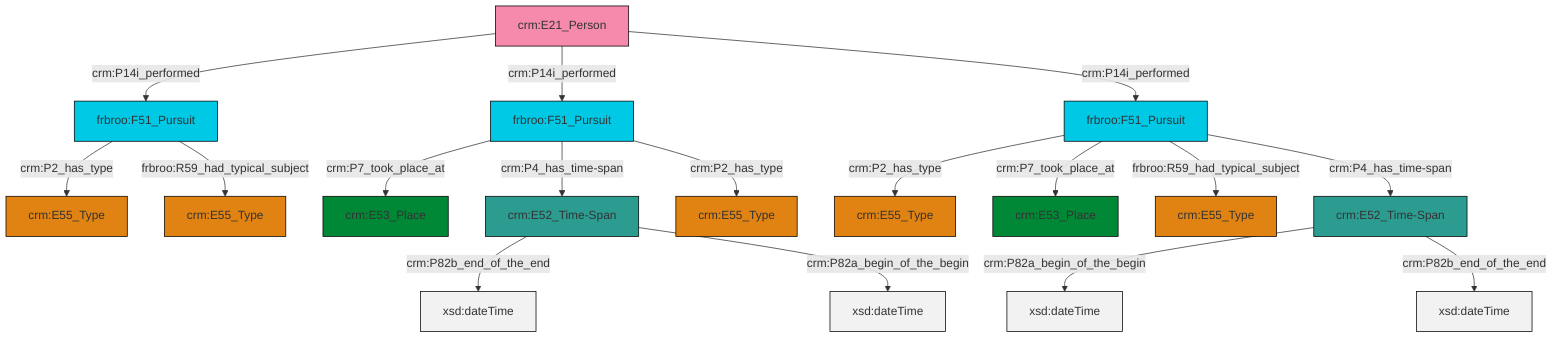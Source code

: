 graph TD
classDef Literal fill:#f2f2f2,stroke:#000000;
classDef CRM_Entity fill:#FFFFFF,stroke:#000000;
classDef Temporal_Entity fill:#00C9E6, stroke:#000000;
classDef Type fill:#E18312, stroke:#000000;
classDef Time-Span fill:#2C9C91, stroke:#000000;
classDef Appellation fill:#FFEB7F, stroke:#000000;
classDef Place fill:#008836, stroke:#000000;
classDef Persistent_Item fill:#B266B2, stroke:#000000;
classDef Conceptual_Object fill:#FFD700, stroke:#000000;
classDef Physical_Thing fill:#D2B48C, stroke:#000000;
classDef Actor fill:#f58aad, stroke:#000000;
classDef PC_Classes fill:#4ce600, stroke:#000000;
classDef Multi fill:#cccccc,stroke:#000000;

11["frbroo:F51_Pursuit"]:::Temporal_Entity -->|crm:P2_has_type| 4["crm:E55_Type"]:::Type
6["crm:E52_Time-Span"]:::Time-Span -->|crm:P82a_begin_of_the_begin| 12[xsd:dateTime]:::Literal
9["frbroo:F51_Pursuit"]:::Temporal_Entity -->|crm:P7_took_place_at| 15["crm:E53_Place"]:::Place
18["crm:E52_Time-Span"]:::Time-Span -->|crm:P82b_end_of_the_end| 19[xsd:dateTime]:::Literal
13["frbroo:F51_Pursuit"]:::Temporal_Entity -->|crm:P2_has_type| 20["crm:E55_Type"]:::Type
0["crm:E21_Person"]:::Actor -->|crm:P14i_performed| 13["frbroo:F51_Pursuit"]:::Temporal_Entity
18["crm:E52_Time-Span"]:::Time-Span -->|crm:P82a_begin_of_the_begin| 24[xsd:dateTime]:::Literal
11["frbroo:F51_Pursuit"]:::Temporal_Entity -->|crm:P7_took_place_at| 16["crm:E53_Place"]:::Place
13["frbroo:F51_Pursuit"]:::Temporal_Entity -->|frbroo:R59_had_typical_subject| 26["crm:E55_Type"]:::Type
11["frbroo:F51_Pursuit"]:::Temporal_Entity -->|frbroo:R59_had_typical_subject| 22["crm:E55_Type"]:::Type
9["frbroo:F51_Pursuit"]:::Temporal_Entity -->|crm:P4_has_time-span| 18["crm:E52_Time-Span"]:::Time-Span
0["crm:E21_Person"]:::Actor -->|crm:P14i_performed| 9["frbroo:F51_Pursuit"]:::Temporal_Entity
11["frbroo:F51_Pursuit"]:::Temporal_Entity -->|crm:P4_has_time-span| 6["crm:E52_Time-Span"]:::Time-Span
6["crm:E52_Time-Span"]:::Time-Span -->|crm:P82b_end_of_the_end| 31[xsd:dateTime]:::Literal
9["frbroo:F51_Pursuit"]:::Temporal_Entity -->|crm:P2_has_type| 2["crm:E55_Type"]:::Type
0["crm:E21_Person"]:::Actor -->|crm:P14i_performed| 11["frbroo:F51_Pursuit"]:::Temporal_Entity